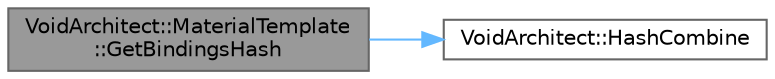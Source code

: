 digraph "VoidArchitect::MaterialTemplate::GetBindingsHash"
{
 // LATEX_PDF_SIZE
  bgcolor="transparent";
  edge [fontname=Helvetica,fontsize=10,labelfontname=Helvetica,labelfontsize=10];
  node [fontname=Helvetica,fontsize=10,shape=box,height=0.2,width=0.4];
  rankdir="LR";
  Node1 [id="Node000001",label="VoidArchitect::MaterialTemplate\l::GetBindingsHash",height=0.2,width=0.4,color="gray40", fillcolor="grey60", style="filled", fontcolor="black",tooltip=" "];
  Node1 -> Node2 [id="edge1_Node000001_Node000002",color="steelblue1",style="solid",tooltip=" "];
  Node2 [id="Node000002",label="VoidArchitect::HashCombine",height=0.2,width=0.4,color="grey40", fillcolor="white", style="filled",URL="$namespace_void_architect.html#a27c14fc0d34c50c40b534ce66831d5cb",tooltip=" "];
}

